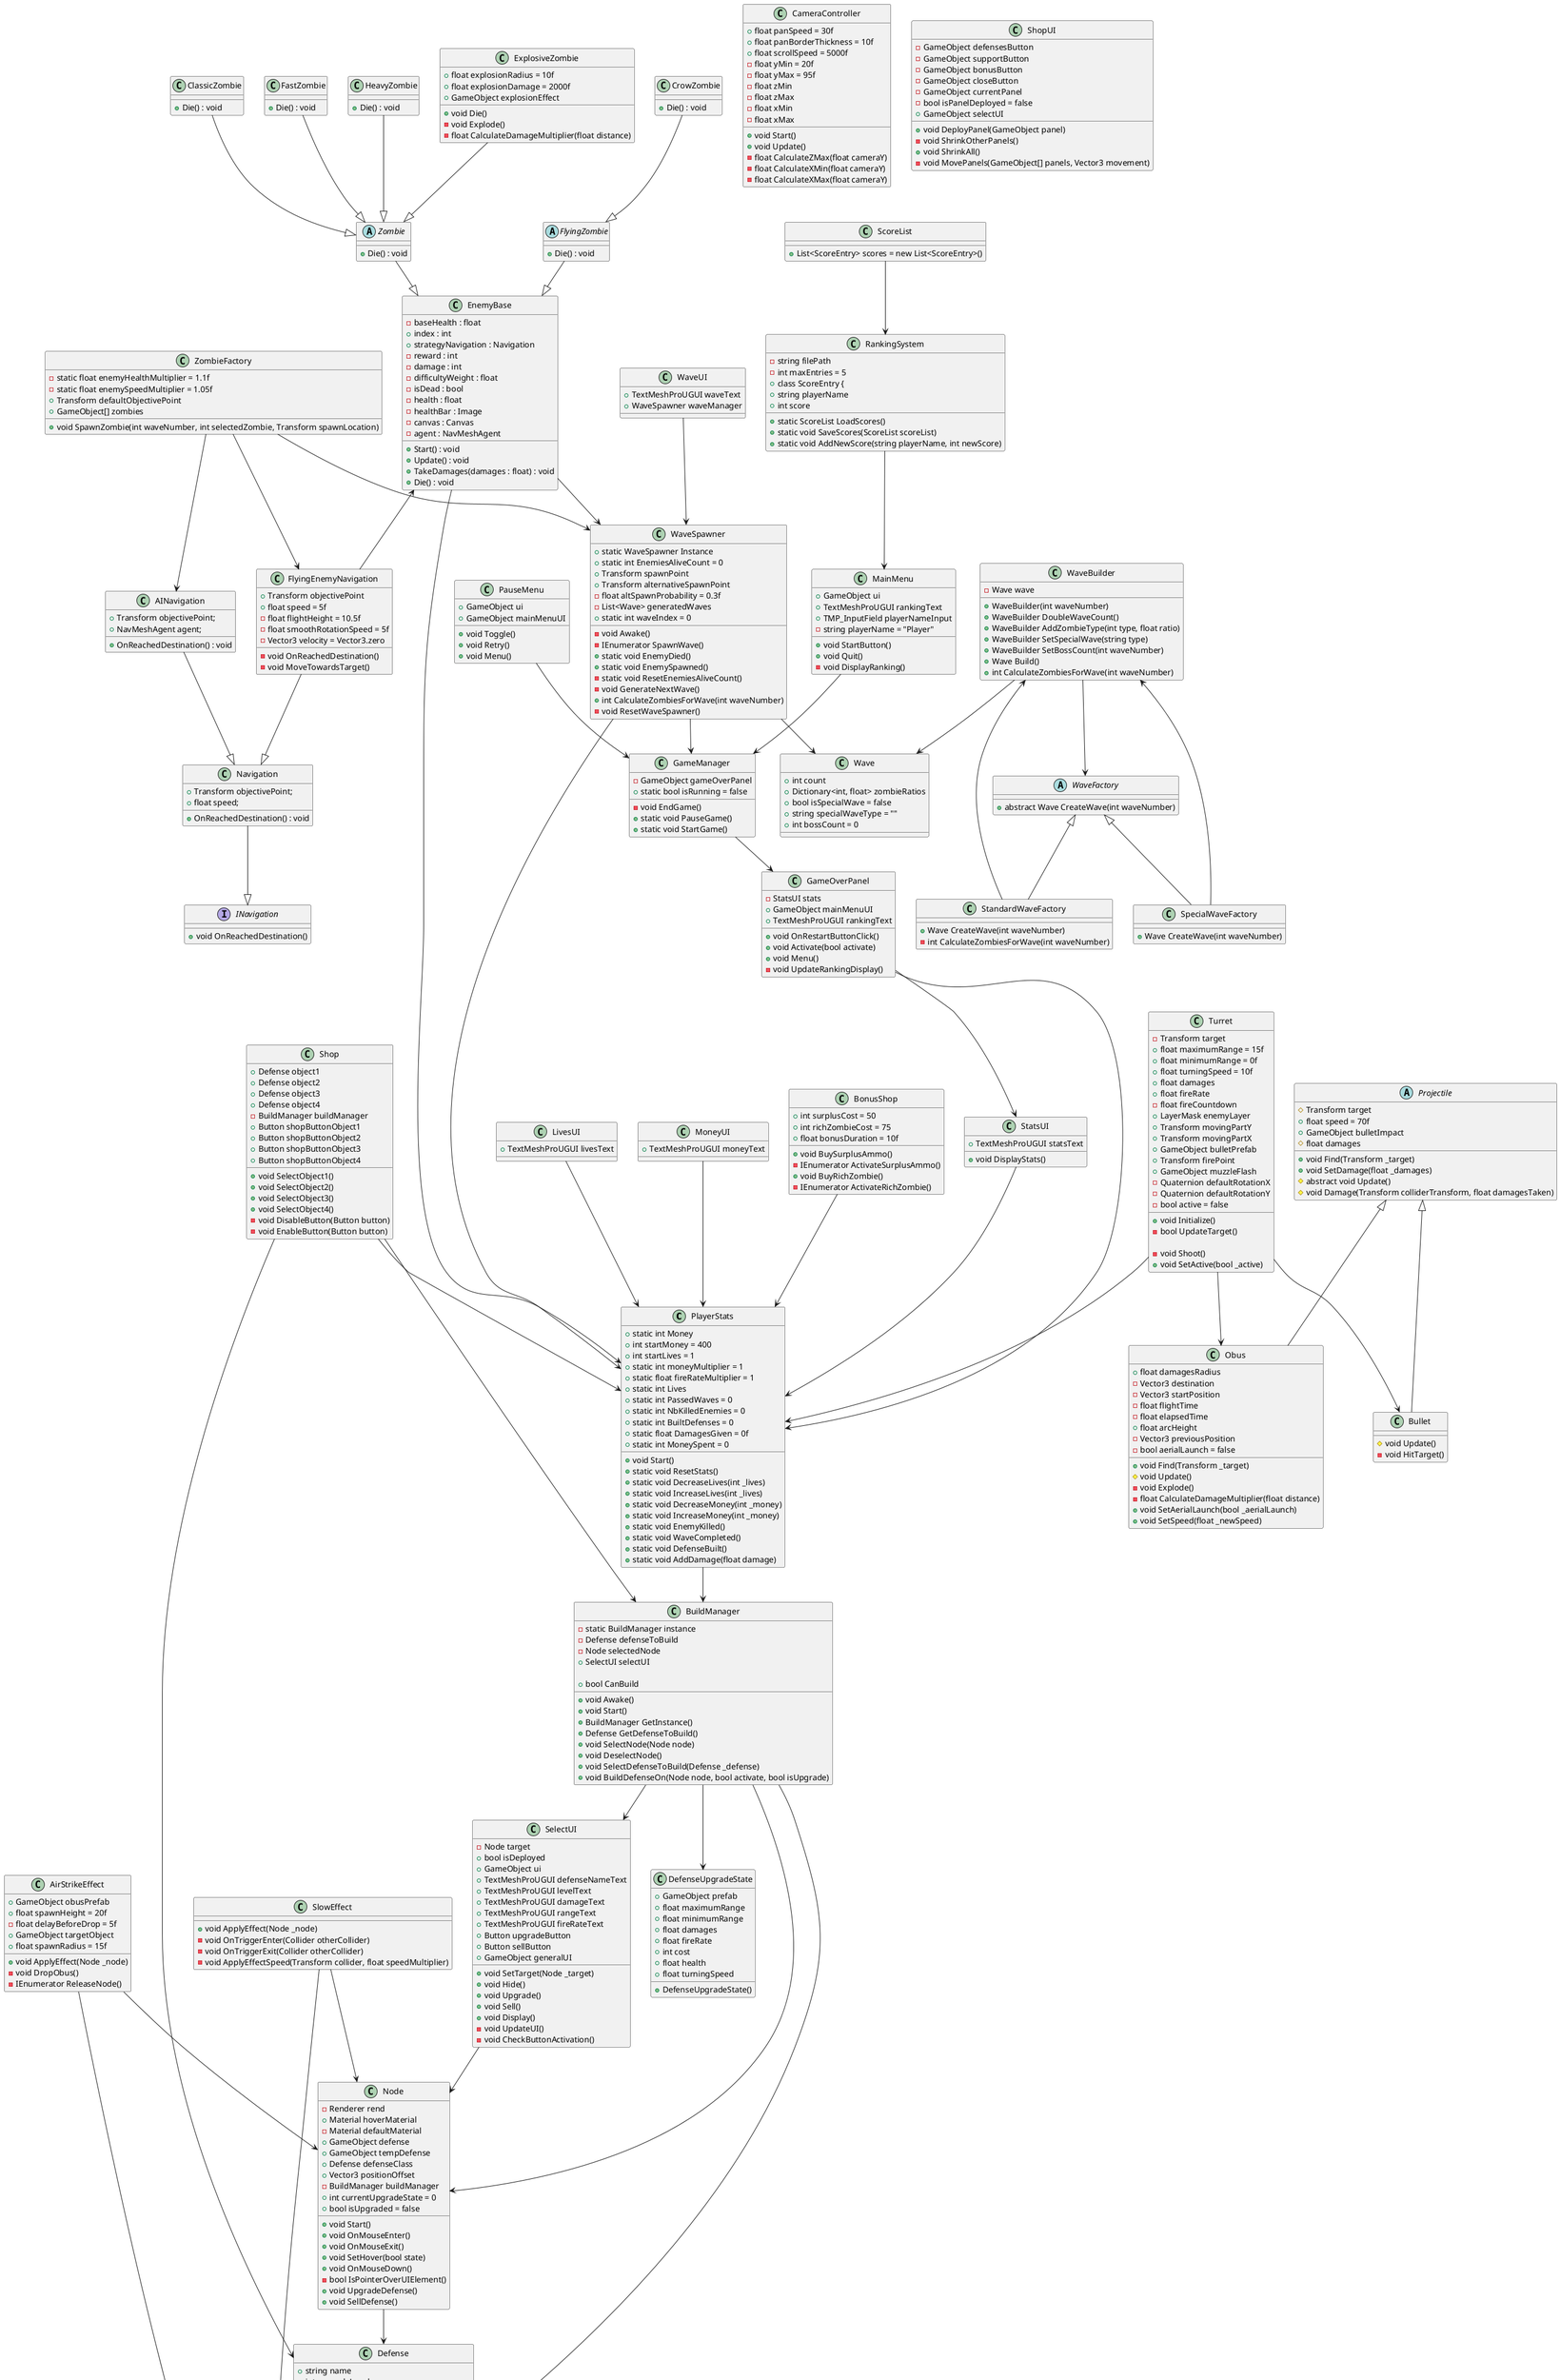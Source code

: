 ﻿@startuml

class PlayerStats {
    + static int Money
    + int startMoney = 400
    + int startLives = 1
    + static int moneyMultiplier = 1
    + static float fireRateMultiplier = 1
    + static int Lives
    + static int PassedWaves = 0
    + static int NbKilledEnemies = 0
    + static int BuiltDefenses = 0
    + static float DamagesGiven = 0f
    + static int MoneySpent = 0

    + void Start()
    + static void ResetStats()
    + static void DecreaseLives(int _lives)
    + static void IncreaseLives(int _lives)
    + static void DecreaseMoney(int _money)
    + static void IncreaseMoney(int _money)
    + static void EnemyKilled()
    + static void WaveCompleted()
    + static void DefenseBuilt()
    + static void AddDamage(float damage)
}

abstract class Effect {
    - bool isActive = false
    - Node node

    + void ApplyEffect(Node _node)
    + void RemoveEffect()
}

class AirStrikeEffect {
    + GameObject obusPrefab
    + float spawnHeight = 20f
    - float delayBeforeDrop = 5f
    + GameObject targetObject
    + float spawnRadius = 15f

    + void ApplyEffect(Node _node)
    - void DropObus()
    - IEnumerator ReleaseNode()
}

AirStrikeEffect --|> Effect

class BonusShop {
    + int surplusCost = 50
    + int richZombieCost = 75
    + float bonusDuration = 10f

    + void BuySurplusAmmo()
    - IEnumerator ActivateSurplusAmmo()
    + void BuyRichZombie()
    - IEnumerator ActivateRichZombie()
}

class BuildManager {
    - static BuildManager instance
    - Defense defenseToBuild
    - Node selectedNode
    + SelectUI selectUI

    + void Awake()
    + void Start()
    + BuildManager GetInstance()
    + Defense GetDefenseToBuild()
    + bool CanBuild
    + void SelectNode(Node node)
    + void DeselectNode()
    + void SelectDefenseToBuild(Defense _defense)
    + void BuildDefenseOn(Node node, bool activate, bool isUpgrade)
}

class CameraController {
    + float panSpeed = 30f
    + float panBorderThickness = 10f
    + float scrollSpeed = 5000f
    - float yMin = 20f
    - float yMax = 95f
    - float zMin
    - float zMax
    - float xMin
    - float xMax

    + void Start()
    + void Update()
    - float CalculateZMax(float cameraY)
    - float CalculateXMin(float cameraY)
    - float CalculateXMax(float cameraY)
}

class Defense {
    + string name
    + int upgradeLevel
    + List<DefenseUpgradeState> upgradeStates
    + Transform target
    + LayerMask ennemyLayer
    + Transform movingPartx
    + Transform movingParty
    + bool active

    + Defense()
    + void Shoot(Ennemy Target)
    + Transform findTarget()
    + int GetSellAmount()
}

class Defense {
    - float currentHealth
    - Defense defenseData
    - float baseHealth
    + Image healthBar
    - Canvas canvas
    - CanvasGroup canvasGroup
    - Coroutine fadeCoroutine
    - float lastDamageTime

    + void Initialize(Defense data)
    + void TakeDamage(float amount)
    - void DestroyDefense()
    - IEnumerator StartFadeDelay()
    - IEnumerator FadeOutHealthBar()
}

class DefenseUpgradeState {
    + GameObject prefab
    + float maximumRange
    + float minimumRange
    + float damages
    + float fireRate
    + int cost
    + float health
    + float turningSpeed

    + DefenseUpgradeState()
}

class Node {
    - Renderer rend
    + Material hoverMaterial
    - Material defaultMaterial
    + GameObject defense
    + GameObject tempDefense
    + Defense defenseClass
    + Vector3 positionOffset
    - BuildManager buildManager
    + int currentUpgradeState = 0
    + bool isUpgraded = false

    + void Start()
    + void OnMouseEnter()
    + void OnMouseExit()
    + void SetHover(bool state)
    + void OnMouseDown()
    - bool IsPointerOverUIElement()
    + void UpgradeDefense()
    + void SellDefense()
}

class EnemyBase {
    - baseHealth : float
    + index : int
    + strategyNavigation : Navigation
    - reward : int
    - damage : int
    - difficultyWeight : float
    - isDead : bool
    - health : float
    - healthBar : Image
    - canvas : Canvas
    - agent : NavMeshAgent
    + Start() : void
    + Update() : void
    + TakeDamages(damages : float) : void
    + Die() : void
}

class ExplosiveZombie {
    +float explosionRadius = 10f
    +float explosionDamage = 2000f
    +GameObject explosionEffect
    +void Die()
    -void Explode()
    -float CalculateDamageMultiplier(float distance)
}

class ClassicZombie {
    + Die() : void
}
class FastZombie {
    + Die() : void
}

class HeavyZombie {
    + Die() : void
}

class CrowZombie {
    + Die() : void
}

abstract class Zombie {
    + Die() : void
}

abstract class FlyingZombie {
    + Die() : void
}

class FlyingEnemyNavigation {
    +Transform objectivePoint
    +float speed = 5f
    -float flightHeight = 10.5f
    -float smoothRotationSpeed = 5f
    -Vector3 velocity = Vector3.zero
    -void OnReachedDestination()
    -void MoveTowardsTarget()
}

class AINavigation{
        + Transform objectivePoint;
        + NavMeshAgent agent;
        + OnReachedDestination() : void 
}

class Navigation{
        + Transform objectivePoint;
        + float speed;
        + OnReachedDestination() : void 
}

Interface INavigation {
    + void OnReachedDestination()
}   

class GameManager {
    -GameObject gameOverPanel
    +static bool isRunning = false
    
    
    -void EndGame()
    +static void PauseGame()
    +static void StartGame()
}

class GameOverPanel {
    -StatsUI stats
    +GameObject mainMenuUI
    +TextMeshProUGUI rankingText
    +void OnRestartButtonClick()
    +void Activate(bool activate)
    +void Menu()
    -void UpdateRankingDisplay()
}

class LivesUI {
    +TextMeshProUGUI livesText
    
    
}

class MainMenu {
    +GameObject ui
    +TextMeshProUGUI rankingText
    +TMP_InputField playerNameInput
    -string playerName = "Player"
    
    +void StartButton()
    +void Quit()
    -void DisplayRanking()
}

class MoneyUI {
    +TextMeshProUGUI moneyText
    
    
}

abstract class Projectile {
    #Transform target
    +float speed = 70f
    +GameObject bulletImpact
    #float damages
    +void Find(Transform _target)
    +void SetDamage(float _damages)
    #abstract void Update()
    #void Damage(Transform colliderTransform, float damagesTaken)
}

class Obus {
    +float damagesRadius
    -Vector3 destination
    -Vector3 startPosition
    -float flightTime
    -float elapsedTime
    +float arcHeight
    -Vector3 previousPosition
    -bool aerialLaunch = false
    +void Find(Transform _target)
    #void Update()
    -void Explode()
    -float CalculateDamageMultiplier(float distance)
    +void SetAerialLaunch(bool _aerialLaunch)
    +void SetSpeed(float _newSpeed)
}

class Bullet {
    #void Update()
    -void HitTarget()
}

class PauseMenu {
    +GameObject ui
    +GameObject mainMenuUI
    
    +void Toggle()
    +void Retry()
    +void Menu()
}

class RankingSystem {
        -string filePath
        -int maxEntries = 5
        +class ScoreEntry {
            +string playerName
            +int score
        +static ScoreList LoadScores()
        +static void SaveScores(ScoreList scoreList)
        +static void AddNewScore(string playerName, int newScore)
}

class ScoreList {
    +List<ScoreEntry> scores = new List<ScoreEntry>()
}

class SelectUI {
    -Node target
    +bool isDeployed
    +GameObject ui
    +TextMeshProUGUI defenseNameText
    +TextMeshProUGUI levelText
    +TextMeshProUGUI damageText
    +TextMeshProUGUI rangeText
    +TextMeshProUGUI fireRateText
    +Button upgradeButton
    +Button sellButton
    +GameObject generalUI
    +void SetTarget(Node _target)
    +void Hide()
    +void Upgrade()
    +void Sell()
    +void Display()
    -void UpdateUI()
    -void CheckButtonActivation()
}

class Shop {
    +Defense object1
    +Defense object2
    +Defense object3
    +Defense object4
    -BuildManager buildManager
    +Button shopButtonObject1
    +Button shopButtonObject2
    +Button shopButtonObject3
    +Button shopButtonObject4
    +void SelectObject1()
    +void SelectObject2()
    +void SelectObject3()
    +void SelectObject4()
    -void DisableButton(Button button)
    -void EnableButton(Button button)
    
    
}

class ShopUI {
    -GameObject defensesButton
    -GameObject supportButton
    -GameObject bonusButton
    -GameObject closeButton
    -GameObject currentPanel
    -bool isPanelDeployed = false
    +GameObject selectUI
    
    +void DeployPanel(GameObject panel)
    -void ShrinkOtherPanels()
    +void ShrinkAll()
    -void MovePanels(GameObject[] panels, Vector3 movement)
}

class SlowEffect {
    +void ApplyEffect(Node _node)
    -void OnTriggerEnter(Collider otherCollider)
    -void OnTriggerExit(Collider otherCollider)
    -void ApplyEffectSpeed(Transform collider, float speedMultiplier)
}

class SpecialWaveFactory {
    +Wave CreateWave(int waveNumber)
}

class StandardWaveFactory {
    +Wave CreateWave(int waveNumber)
    -int CalculateZombiesForWave(int waveNumber)
}

class StatsUI {
    +TextMeshProUGUI statsText
    +void DisplayStats()
}

class Turret {
        -Transform target
        +float maximumRange = 15f
        +float minimumRange = 0f
        +float turningSpeed = 10f
        +float damages
        +float fireRate
        -float fireCountdown
        +LayerMask enemyLayer
        +Transform movingPartY
        +Transform movingPartX
        +GameObject bulletPrefab
        +Transform firePoint
        +GameObject muzzleFlash
        -Quaternion defaultRotationX
        -Quaternion defaultRotationY
        -bool active = false
        
        +void Initialize()
        -bool UpdateTarget()
        
        -void Shoot()
        +void SetActive(bool _active)
    }

    class Wave {
        +int count
        +Dictionary<int, float> zombieRatios
        +bool isSpecialWave = false
        +string specialWaveType = ""
        +int bossCount = 0
    }

    class WaveBuilder {
        -Wave wave
        +WaveBuilder(int waveNumber)
        +WaveBuilder DoubleWaveCount()
        +WaveBuilder AddZombieType(int type, float ratio)
        +WaveBuilder SetSpecialWave(string type)
        +WaveBuilder SetBossCount(int waveNumber)
        +Wave Build()
        +int CalculateZombiesForWave(int waveNumber)
    }

    abstract class WaveFactory {
        +abstract Wave CreateWave(int waveNumber)
    }

    class WaveSpawner {
        +static WaveSpawner Instance
        +static int EnemiesAliveCount = 0
        +Transform spawnPoint
        +Transform alternativeSpawnPoint
        -float altSpawnProbability = 0.3f
        -List<Wave> generatedWaves
        +static int waveIndex = 0
        -void Awake()
        
        
        -IEnumerator SpawnWave()
        +static void EnemyDied()
        +static void EnemySpawned()
        -static void ResetEnemiesAliveCount()
        -void GenerateNextWave()
        +int CalculateZombiesForWave(int waveNumber)
        -void ResetWaveSpawner()
    }

    class WaveUI {
        +TextMeshProUGUI waveText
        +WaveSpawner waveManager
        
        
    }

    class ZombieFactory {
        -static float enemyHealthMultiplier = 1.1f
        -static float enemySpeedMultiplier = 1.05f
        +Transform defaultObjectivePoint
        +GameObject[] zombies
        +void SpawnZombie(int waveNumber, int selectedZombie, Transform spawnLocation)
    }

EnemyBase <-- FlyingEnemyNavigation
Defense --> Effect
Node --> Defense
EnemyBase --> PlayerStats
EnemyBase --> WaveSpawner

PlayerStats --> BuildManager
BuildManager --> Defense
BuildManager --> Node
BuildManager --> SelectUI
BuildManager --> DefenseUpgradeState
AirStrikeEffect --> Node
BonusShop --> PlayerStats
GameManager --> GameOverPanel
GameOverPanel --> StatsUI
GameOverPanel --> PlayerStats
MainMenu --> GameManager
MoneyUI --> PlayerStats
LivesUI --> PlayerStats
Projectile <|-- Obus
Projectile <|-- Bullet
PauseMenu --> GameManager
RankingSystem --> MainMenu
SelectUI --> Node
Shop --> PlayerStats
Shop --> BuildManager
Shop --> Defense
SlowEffect --> Effect
SlowEffect --> Node
SpecialWaveFactory --> WaveBuilder
StandardWaveFactory --> WaveBuilder
StatsUI --> PlayerStats
Turret --> PlayerStats
Turret --> Bullet
Turret --> Obus
WaveBuilder --> Wave
WaveBuilder --> WaveFactory
WaveFactory <|-- SpecialWaveFactory
WaveFactory <|-- StandardWaveFactory
WaveSpawner --> Wave
WaveSpawner --> GameManager
WaveSpawner --> PlayerStats
WaveUI --> WaveSpawner
ZombieFactory --> WaveSpawner
ZombieFactory --> FlyingEnemyNavigation
ZombieFactory --> AINavigation
FlyingZombie --|> EnemyBase
Zombie --|> EnemyBase
ExplosiveZombie --|> Zombie
ClassicZombie --|> Zombie
CrowZombie --|> FlyingZombie
FastZombie --|> Zombie
HeavyZombie --|> Zombie
ScoreList --> RankingSystem
Navigation --|> INavigation
AINavigation --|> Navigation
FlyingEnemyNavigation --|> Navigation


@enduml
